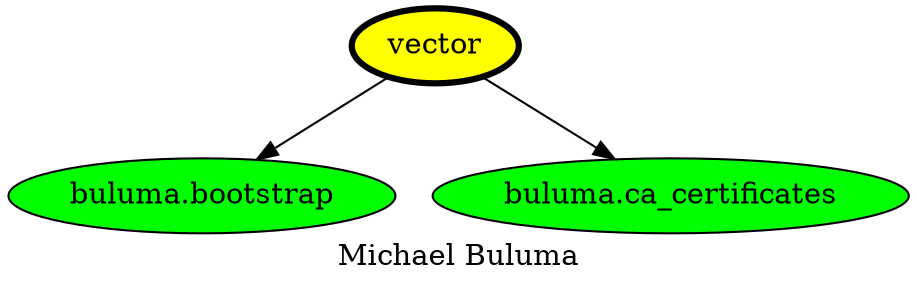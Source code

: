 digraph PhiloDilemma {
  label = "Michael Buluma" ;
  overlap=false
  {
    "vector" [fillcolor=yellow style=filled penwidth=3]
    "buluma.bootstrap" [fillcolor=green style=filled]
    "buluma.ca_certificates" [fillcolor=green style=filled]
  }
  "vector" -> "buluma.bootstrap"
  "vector" -> "buluma.ca_certificates"
}
